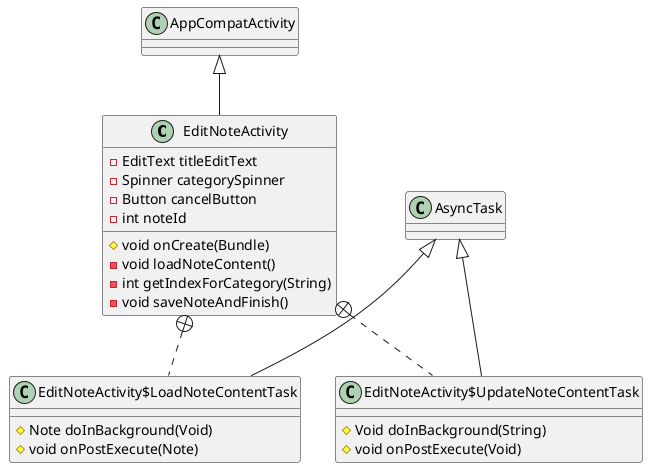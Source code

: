 @startuml
class EditNoteActivity {
- EditText titleEditText
- Spinner categorySpinner
- Button cancelButton
- int noteId
# void onCreate(Bundle)
- void loadNoteContent()
- int getIndexForCategory(String)
- void saveNoteAndFinish()
}


class EditNoteActivity$LoadNoteContentTask {
# Note doInBackground(Void)
# void onPostExecute(Note)
}

class EditNoteActivity$UpdateNoteContentTask {
# Void doInBackground(String)
# void onPostExecute(Void)
}



AppCompatActivity <|-- EditNoteActivity
EditNoteActivity +.. EditNoteActivity$LoadNoteContentTask
AsyncTask <|-- EditNoteActivity$LoadNoteContentTask
EditNoteActivity +.. EditNoteActivity$UpdateNoteContentTask
AsyncTask <|-- EditNoteActivity$UpdateNoteContentTask
@enduml